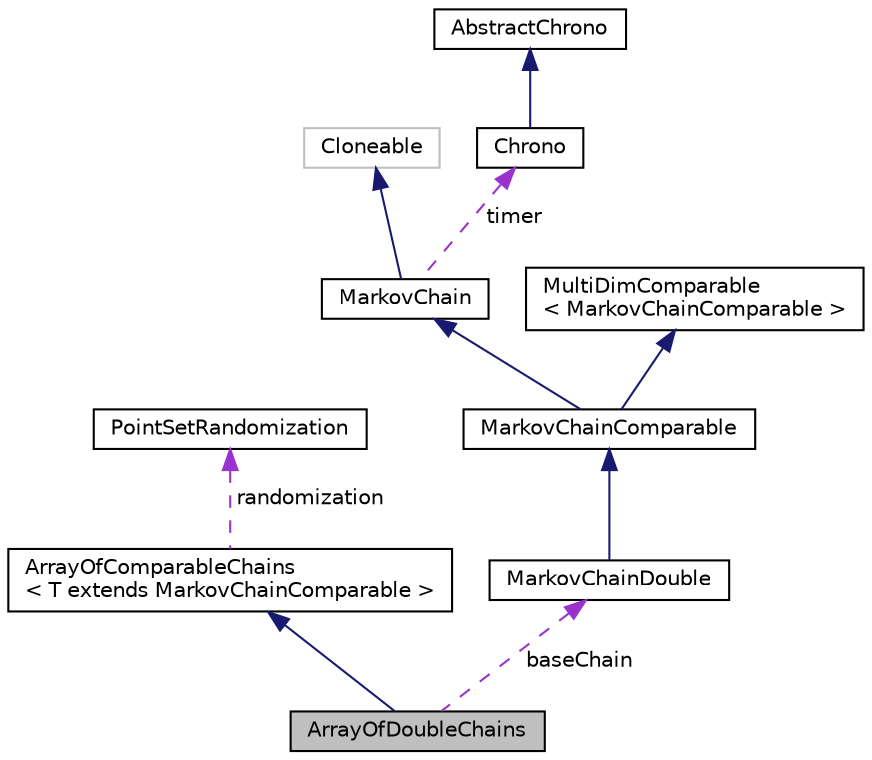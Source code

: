 digraph "ArrayOfDoubleChains"
{
 // INTERACTIVE_SVG=YES
  bgcolor="transparent";
  edge [fontname="Helvetica",fontsize="10",labelfontname="Helvetica",labelfontsize="10"];
  node [fontname="Helvetica",fontsize="10",shape=record];
  Node2 [label="ArrayOfDoubleChains",height=0.2,width=0.4,color="black", fillcolor="grey75", style="filled", fontcolor="black"];
  Node3 -> Node2 [dir="back",color="midnightblue",fontsize="10",style="solid",fontname="Helvetica"];
  Node3 [label="ArrayOfComparableChains\l\< T extends MarkovChainComparable \>",height=0.2,width=0.4,color="black",URL="$classumontreal_1_1ssj_1_1markovchainrqmc_1_1ArrayOfComparableChains.html",tooltip="This class provides tools to simulate an array of MarkovChainComparable objects with the array-RQMC m..."];
  Node4 -> Node3 [dir="back",color="darkorchid3",fontsize="10",style="dashed",label=" randomization" ,fontname="Helvetica"];
  Node4 [label="PointSetRandomization",height=0.2,width=0.4,color="black",URL="$interfaceumontreal_1_1ssj_1_1hups_1_1PointSetRandomization.html",tooltip="This interface is used to randomize a umontreal.ssj.hups.PointSet. "];
  Node5 -> Node2 [dir="back",color="darkorchid3",fontsize="10",style="dashed",label=" baseChain" ,fontname="Helvetica"];
  Node5 [label="MarkovChainDouble",height=0.2,width=0.4,color="black",URL="$classumontreal_1_1ssj_1_1markovchainrqmc_1_1MarkovChainDouble.html",tooltip="A special kind of Markov chain whose state space is a subset of the real numbers. ..."];
  Node6 -> Node5 [dir="back",color="midnightblue",fontsize="10",style="solid",fontname="Helvetica"];
  Node6 [label="MarkovChainComparable",height=0.2,width=0.4,color="black",URL="$classumontreal_1_1ssj_1_1markovchainrqmc_1_1MarkovChainComparable.html",tooltip="A subclass of Markov chain for which there is a total ordering between the states in each dimension i..."];
  Node7 -> Node6 [dir="back",color="midnightblue",fontsize="10",style="solid",fontname="Helvetica"];
  Node7 [label="MarkovChain",height=0.2,width=0.4,color="black",URL="$classumontreal_1_1ssj_1_1markovchainrqmc_1_1MarkovChain.html",tooltip="This class defines a generic Markov chain and provides basic tools to simulate it for a given number ..."];
  Node8 -> Node7 [dir="back",color="midnightblue",fontsize="10",style="solid",fontname="Helvetica"];
  Node8 [label="Cloneable",height=0.2,width=0.4,color="grey75"];
  Node9 -> Node7 [dir="back",color="darkorchid3",fontsize="10",style="dashed",label=" timer" ,fontname="Helvetica"];
  Node9 [label="Chrono",height=0.2,width=0.4,color="black",URL="$classumontreal_1_1ssj_1_1util_1_1Chrono.html",tooltip="The Chrono class extends the umontreal.ssj.util.AbstractChrono class and computes the CPU time for th..."];
  Node10 -> Node9 [dir="back",color="midnightblue",fontsize="10",style="solid",fontname="Helvetica"];
  Node10 [label="AbstractChrono",height=0.2,width=0.4,color="black",URL="$classumontreal_1_1ssj_1_1util_1_1AbstractChrono.html",tooltip="AbstractChrono is a class that acts as an interface to the system clock and calculates the CPU or sys..."];
  Node11 -> Node6 [dir="back",color="midnightblue",fontsize="10",style="solid",fontname="Helvetica"];
  Node11 [label="MultiDimComparable\l\< MarkovChainComparable \>",height=0.2,width=0.4,color="black",URL="$interfaceumontreal_1_1ssj_1_1util_1_1sort_1_1MultiDimComparable.html",tooltip="This interface is an extension (or variant) of the Comparable interface in Java. "];
}
